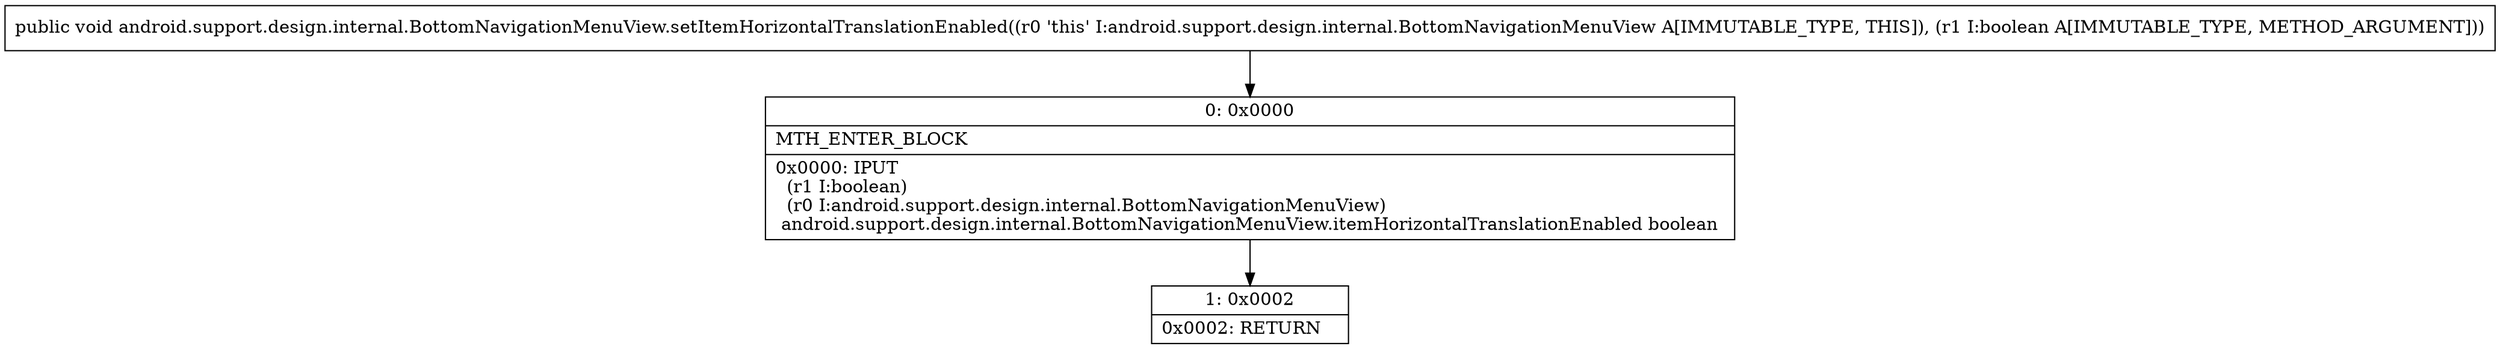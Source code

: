 digraph "CFG forandroid.support.design.internal.BottomNavigationMenuView.setItemHorizontalTranslationEnabled(Z)V" {
Node_0 [shape=record,label="{0\:\ 0x0000|MTH_ENTER_BLOCK\l|0x0000: IPUT  \l  (r1 I:boolean)\l  (r0 I:android.support.design.internal.BottomNavigationMenuView)\l android.support.design.internal.BottomNavigationMenuView.itemHorizontalTranslationEnabled boolean \l}"];
Node_1 [shape=record,label="{1\:\ 0x0002|0x0002: RETURN   \l}"];
MethodNode[shape=record,label="{public void android.support.design.internal.BottomNavigationMenuView.setItemHorizontalTranslationEnabled((r0 'this' I:android.support.design.internal.BottomNavigationMenuView A[IMMUTABLE_TYPE, THIS]), (r1 I:boolean A[IMMUTABLE_TYPE, METHOD_ARGUMENT])) }"];
MethodNode -> Node_0;
Node_0 -> Node_1;
}


